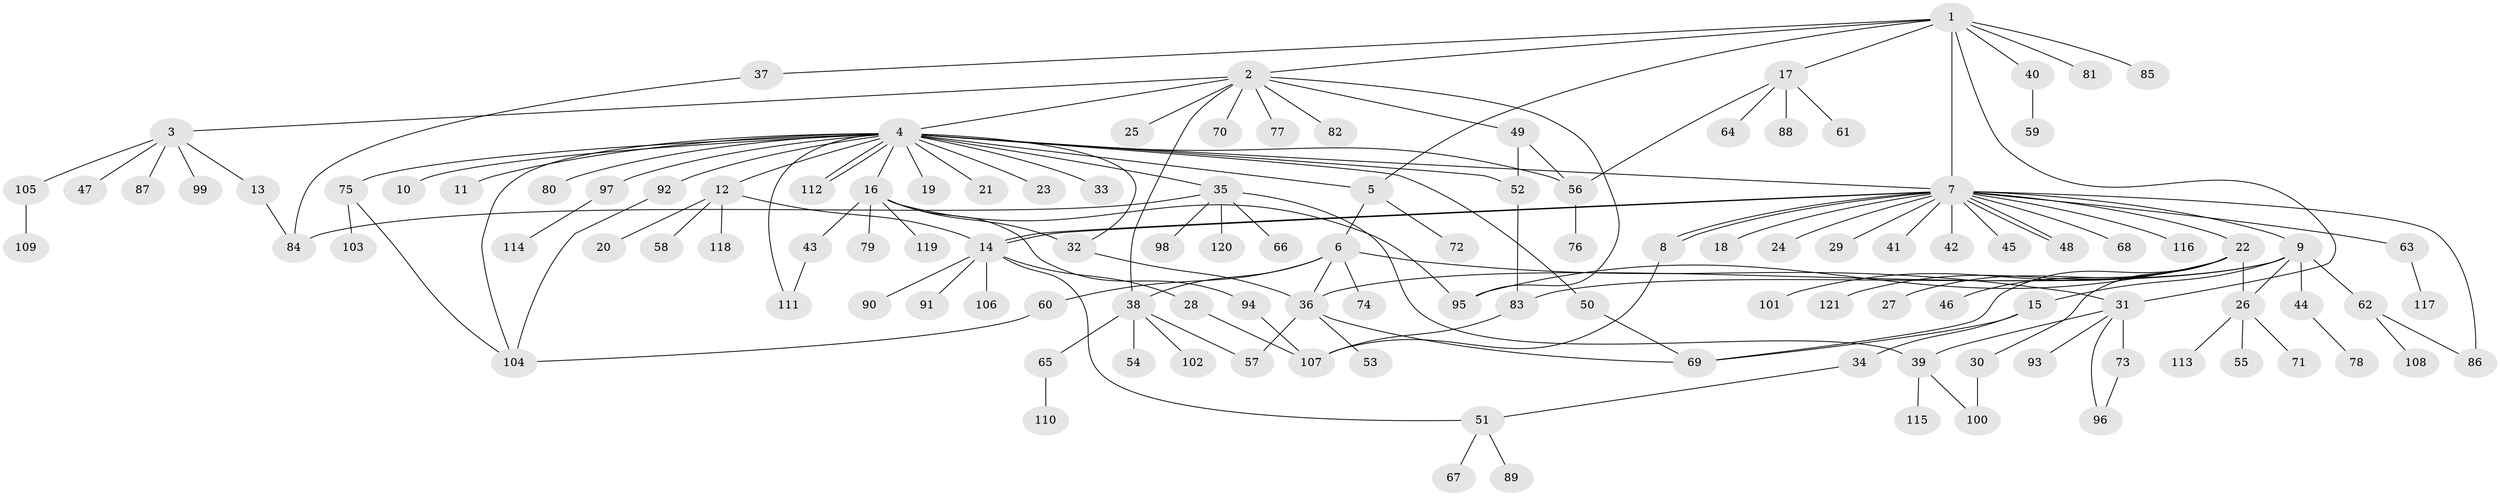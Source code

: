 // coarse degree distribution, {17: 0.027777777777777776, 2: 0.1111111111111111, 16: 0.013888888888888888, 4: 0.06944444444444445, 6: 0.027777777777777776, 3: 0.08333333333333333, 7: 0.027777777777777776, 1: 0.5416666666666666, 5: 0.08333333333333333, 9: 0.013888888888888888}
// Generated by graph-tools (version 1.1) at 2025/17/03/04/25 18:17:59]
// undirected, 121 vertices, 157 edges
graph export_dot {
graph [start="1"]
  node [color=gray90,style=filled];
  1;
  2;
  3;
  4;
  5;
  6;
  7;
  8;
  9;
  10;
  11;
  12;
  13;
  14;
  15;
  16;
  17;
  18;
  19;
  20;
  21;
  22;
  23;
  24;
  25;
  26;
  27;
  28;
  29;
  30;
  31;
  32;
  33;
  34;
  35;
  36;
  37;
  38;
  39;
  40;
  41;
  42;
  43;
  44;
  45;
  46;
  47;
  48;
  49;
  50;
  51;
  52;
  53;
  54;
  55;
  56;
  57;
  58;
  59;
  60;
  61;
  62;
  63;
  64;
  65;
  66;
  67;
  68;
  69;
  70;
  71;
  72;
  73;
  74;
  75;
  76;
  77;
  78;
  79;
  80;
  81;
  82;
  83;
  84;
  85;
  86;
  87;
  88;
  89;
  90;
  91;
  92;
  93;
  94;
  95;
  96;
  97;
  98;
  99;
  100;
  101;
  102;
  103;
  104;
  105;
  106;
  107;
  108;
  109;
  110;
  111;
  112;
  113;
  114;
  115;
  116;
  117;
  118;
  119;
  120;
  121;
  1 -- 2;
  1 -- 5;
  1 -- 7;
  1 -- 17;
  1 -- 31;
  1 -- 37;
  1 -- 40;
  1 -- 81;
  1 -- 85;
  2 -- 3;
  2 -- 4;
  2 -- 25;
  2 -- 38;
  2 -- 49;
  2 -- 70;
  2 -- 77;
  2 -- 82;
  2 -- 95;
  3 -- 13;
  3 -- 47;
  3 -- 87;
  3 -- 99;
  3 -- 105;
  4 -- 5;
  4 -- 7;
  4 -- 10;
  4 -- 11;
  4 -- 12;
  4 -- 16;
  4 -- 19;
  4 -- 21;
  4 -- 23;
  4 -- 32;
  4 -- 33;
  4 -- 35;
  4 -- 50;
  4 -- 52;
  4 -- 56;
  4 -- 75;
  4 -- 80;
  4 -- 92;
  4 -- 97;
  4 -- 104;
  4 -- 111;
  4 -- 112;
  4 -- 112;
  5 -- 6;
  5 -- 72;
  6 -- 31;
  6 -- 36;
  6 -- 38;
  6 -- 60;
  6 -- 74;
  7 -- 8;
  7 -- 8;
  7 -- 9;
  7 -- 14;
  7 -- 14;
  7 -- 18;
  7 -- 22;
  7 -- 24;
  7 -- 29;
  7 -- 41;
  7 -- 42;
  7 -- 45;
  7 -- 48;
  7 -- 48;
  7 -- 63;
  7 -- 68;
  7 -- 86;
  7 -- 116;
  8 -- 107;
  9 -- 15;
  9 -- 26;
  9 -- 36;
  9 -- 44;
  9 -- 62;
  9 -- 83;
  12 -- 14;
  12 -- 20;
  12 -- 58;
  12 -- 118;
  13 -- 84;
  14 -- 28;
  14 -- 51;
  14 -- 90;
  14 -- 91;
  14 -- 106;
  15 -- 34;
  15 -- 69;
  16 -- 32;
  16 -- 43;
  16 -- 79;
  16 -- 94;
  16 -- 95;
  16 -- 119;
  17 -- 56;
  17 -- 61;
  17 -- 64;
  17 -- 88;
  22 -- 26;
  22 -- 27;
  22 -- 30;
  22 -- 46;
  22 -- 69;
  22 -- 95;
  22 -- 101;
  22 -- 121;
  26 -- 55;
  26 -- 71;
  26 -- 113;
  28 -- 107;
  30 -- 100;
  31 -- 39;
  31 -- 73;
  31 -- 93;
  31 -- 96;
  32 -- 36;
  34 -- 51;
  35 -- 39;
  35 -- 66;
  35 -- 84;
  35 -- 98;
  35 -- 120;
  36 -- 53;
  36 -- 57;
  36 -- 69;
  37 -- 84;
  38 -- 54;
  38 -- 57;
  38 -- 65;
  38 -- 102;
  39 -- 100;
  39 -- 115;
  40 -- 59;
  43 -- 111;
  44 -- 78;
  49 -- 52;
  49 -- 56;
  50 -- 69;
  51 -- 67;
  51 -- 89;
  52 -- 83;
  56 -- 76;
  60 -- 104;
  62 -- 86;
  62 -- 108;
  63 -- 117;
  65 -- 110;
  73 -- 96;
  75 -- 103;
  75 -- 104;
  83 -- 107;
  92 -- 104;
  94 -- 107;
  97 -- 114;
  105 -- 109;
}
